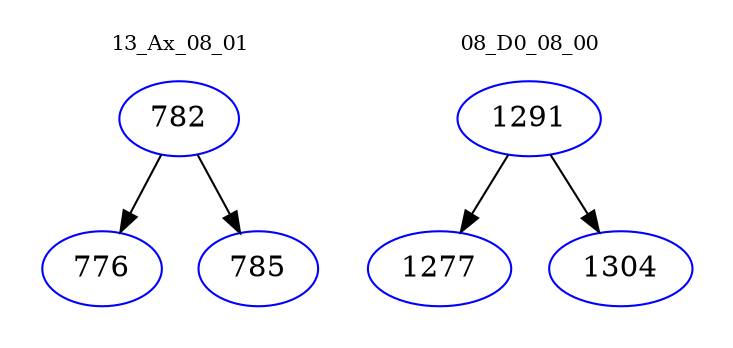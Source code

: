digraph{
subgraph cluster_0 {
color = white
label = "13_Ax_08_01";
fontsize=10;
T0_782 [label="782", color="blue"]
T0_782 -> T0_776 [color="black"]
T0_776 [label="776", color="blue"]
T0_782 -> T0_785 [color="black"]
T0_785 [label="785", color="blue"]
}
subgraph cluster_1 {
color = white
label = "08_D0_08_00";
fontsize=10;
T1_1291 [label="1291", color="blue"]
T1_1291 -> T1_1277 [color="black"]
T1_1277 [label="1277", color="blue"]
T1_1291 -> T1_1304 [color="black"]
T1_1304 [label="1304", color="blue"]
}
}
